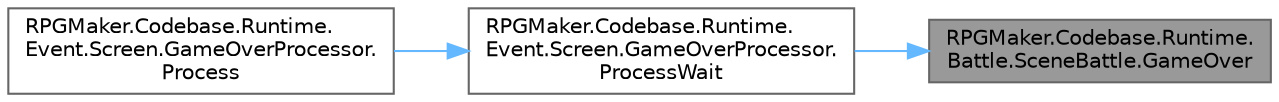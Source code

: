 digraph "RPGMaker.Codebase.Runtime.Battle.SceneBattle.GameOver"
{
 // LATEX_PDF_SIZE
  bgcolor="transparent";
  edge [fontname=Helvetica,fontsize=10,labelfontname=Helvetica,labelfontsize=10];
  node [fontname=Helvetica,fontsize=10,shape=box,height=0.2,width=0.4];
  rankdir="RL";
  Node1 [id="Node000001",label="RPGMaker.Codebase.Runtime.\lBattle.SceneBattle.GameOver",height=0.2,width=0.4,color="gray40", fillcolor="grey60", style="filled", fontcolor="black",tooltip="GAMEOVER処理 イベントから実行する"];
  Node1 -> Node2 [id="edge1_Node000001_Node000002",dir="back",color="steelblue1",style="solid",tooltip=" "];
  Node2 [id="Node000002",label="RPGMaker.Codebase.Runtime.\lEvent.Screen.GameOverProcessor.\lProcessWait",height=0.2,width=0.4,color="grey40", fillcolor="white", style="filled",URL="$da/d48/class_r_p_g_maker_1_1_codebase_1_1_runtime_1_1_event_1_1_screen_1_1_game_over_processor.html#a936fc57bf42c48612e787e569ccf9b3c",tooltip=" "];
  Node2 -> Node3 [id="edge2_Node000002_Node000003",dir="back",color="steelblue1",style="solid",tooltip=" "];
  Node3 [id="Node000003",label="RPGMaker.Codebase.Runtime.\lEvent.Screen.GameOverProcessor.\lProcess",height=0.2,width=0.4,color="grey40", fillcolor="white", style="filled",URL="$da/d48/class_r_p_g_maker_1_1_codebase_1_1_runtime_1_1_event_1_1_screen_1_1_game_over_processor.html#a8bdcf1390df1e7e2fc6f52900e84e235",tooltip="イベント実行処理"];
}
